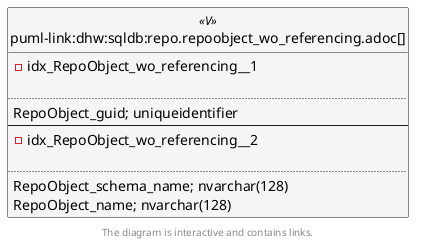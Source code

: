 @startuml
left to right direction
'top to bottom direction
hide circle
'avoide "." issues:
set namespaceSeparator none


skinparam class {
  BackgroundColor White
  BackgroundColor<<FN>> Yellow
  BackgroundColor<<FS>> Yellow
  BackgroundColor<<FT>> LightGray
  BackgroundColor<<IF>> Yellow
  BackgroundColor<<IS>> Yellow
  BackgroundColor<<P>> Aqua
  BackgroundColor<<PC>> Aqua
  BackgroundColor<<SN>> Yellow
  BackgroundColor<<SO>> SlateBlue
  BackgroundColor<<TF>> LightGray
  BackgroundColor<<TR>> Tomato
  BackgroundColor<<U>> White
  BackgroundColor<<V>> WhiteSmoke
  BackgroundColor<<X>> Aqua
  BackgroundColor<<external>> AliceBlue
}


entity "puml-link:dhw:sqldb:repo.repoobject_wo_referencing.adoc[]" as repo.RepoObject_wo_referencing << V >> {
- idx_RepoObject_wo_referencing__1

..
RepoObject_guid; uniqueidentifier
--
- idx_RepoObject_wo_referencing__2

..
RepoObject_schema_name; nvarchar(128)
RepoObject_name; nvarchar(128)
}

footer The diagram is interactive and contains links.
@enduml

